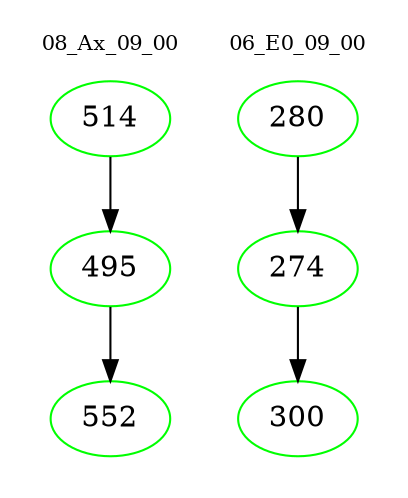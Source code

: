 digraph{
subgraph cluster_0 {
color = white
label = "08_Ax_09_00";
fontsize=10;
T0_514 [label="514", color="green"]
T0_514 -> T0_495 [color="black"]
T0_495 [label="495", color="green"]
T0_495 -> T0_552 [color="black"]
T0_552 [label="552", color="green"]
}
subgraph cluster_1 {
color = white
label = "06_E0_09_00";
fontsize=10;
T1_280 [label="280", color="green"]
T1_280 -> T1_274 [color="black"]
T1_274 [label="274", color="green"]
T1_274 -> T1_300 [color="black"]
T1_300 [label="300", color="green"]
}
}
